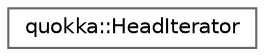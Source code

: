 digraph "Graphical Class Hierarchy"
{
 // LATEX_PDF_SIZE
  bgcolor="transparent";
  edge [fontname=Helvetica,fontsize=10,labelfontname=Helvetica,labelfontsize=10];
  node [fontname=Helvetica,fontsize=10,shape=box,height=0.2,width=0.4];
  rankdir="LR";
  Node0 [id="Node000000",label="quokka::HeadIterator",height=0.2,width=0.4,color="grey40", fillcolor="white", style="filled",URL="$classquokka_1_1HeadIterator.html",tooltip=" "];
}
